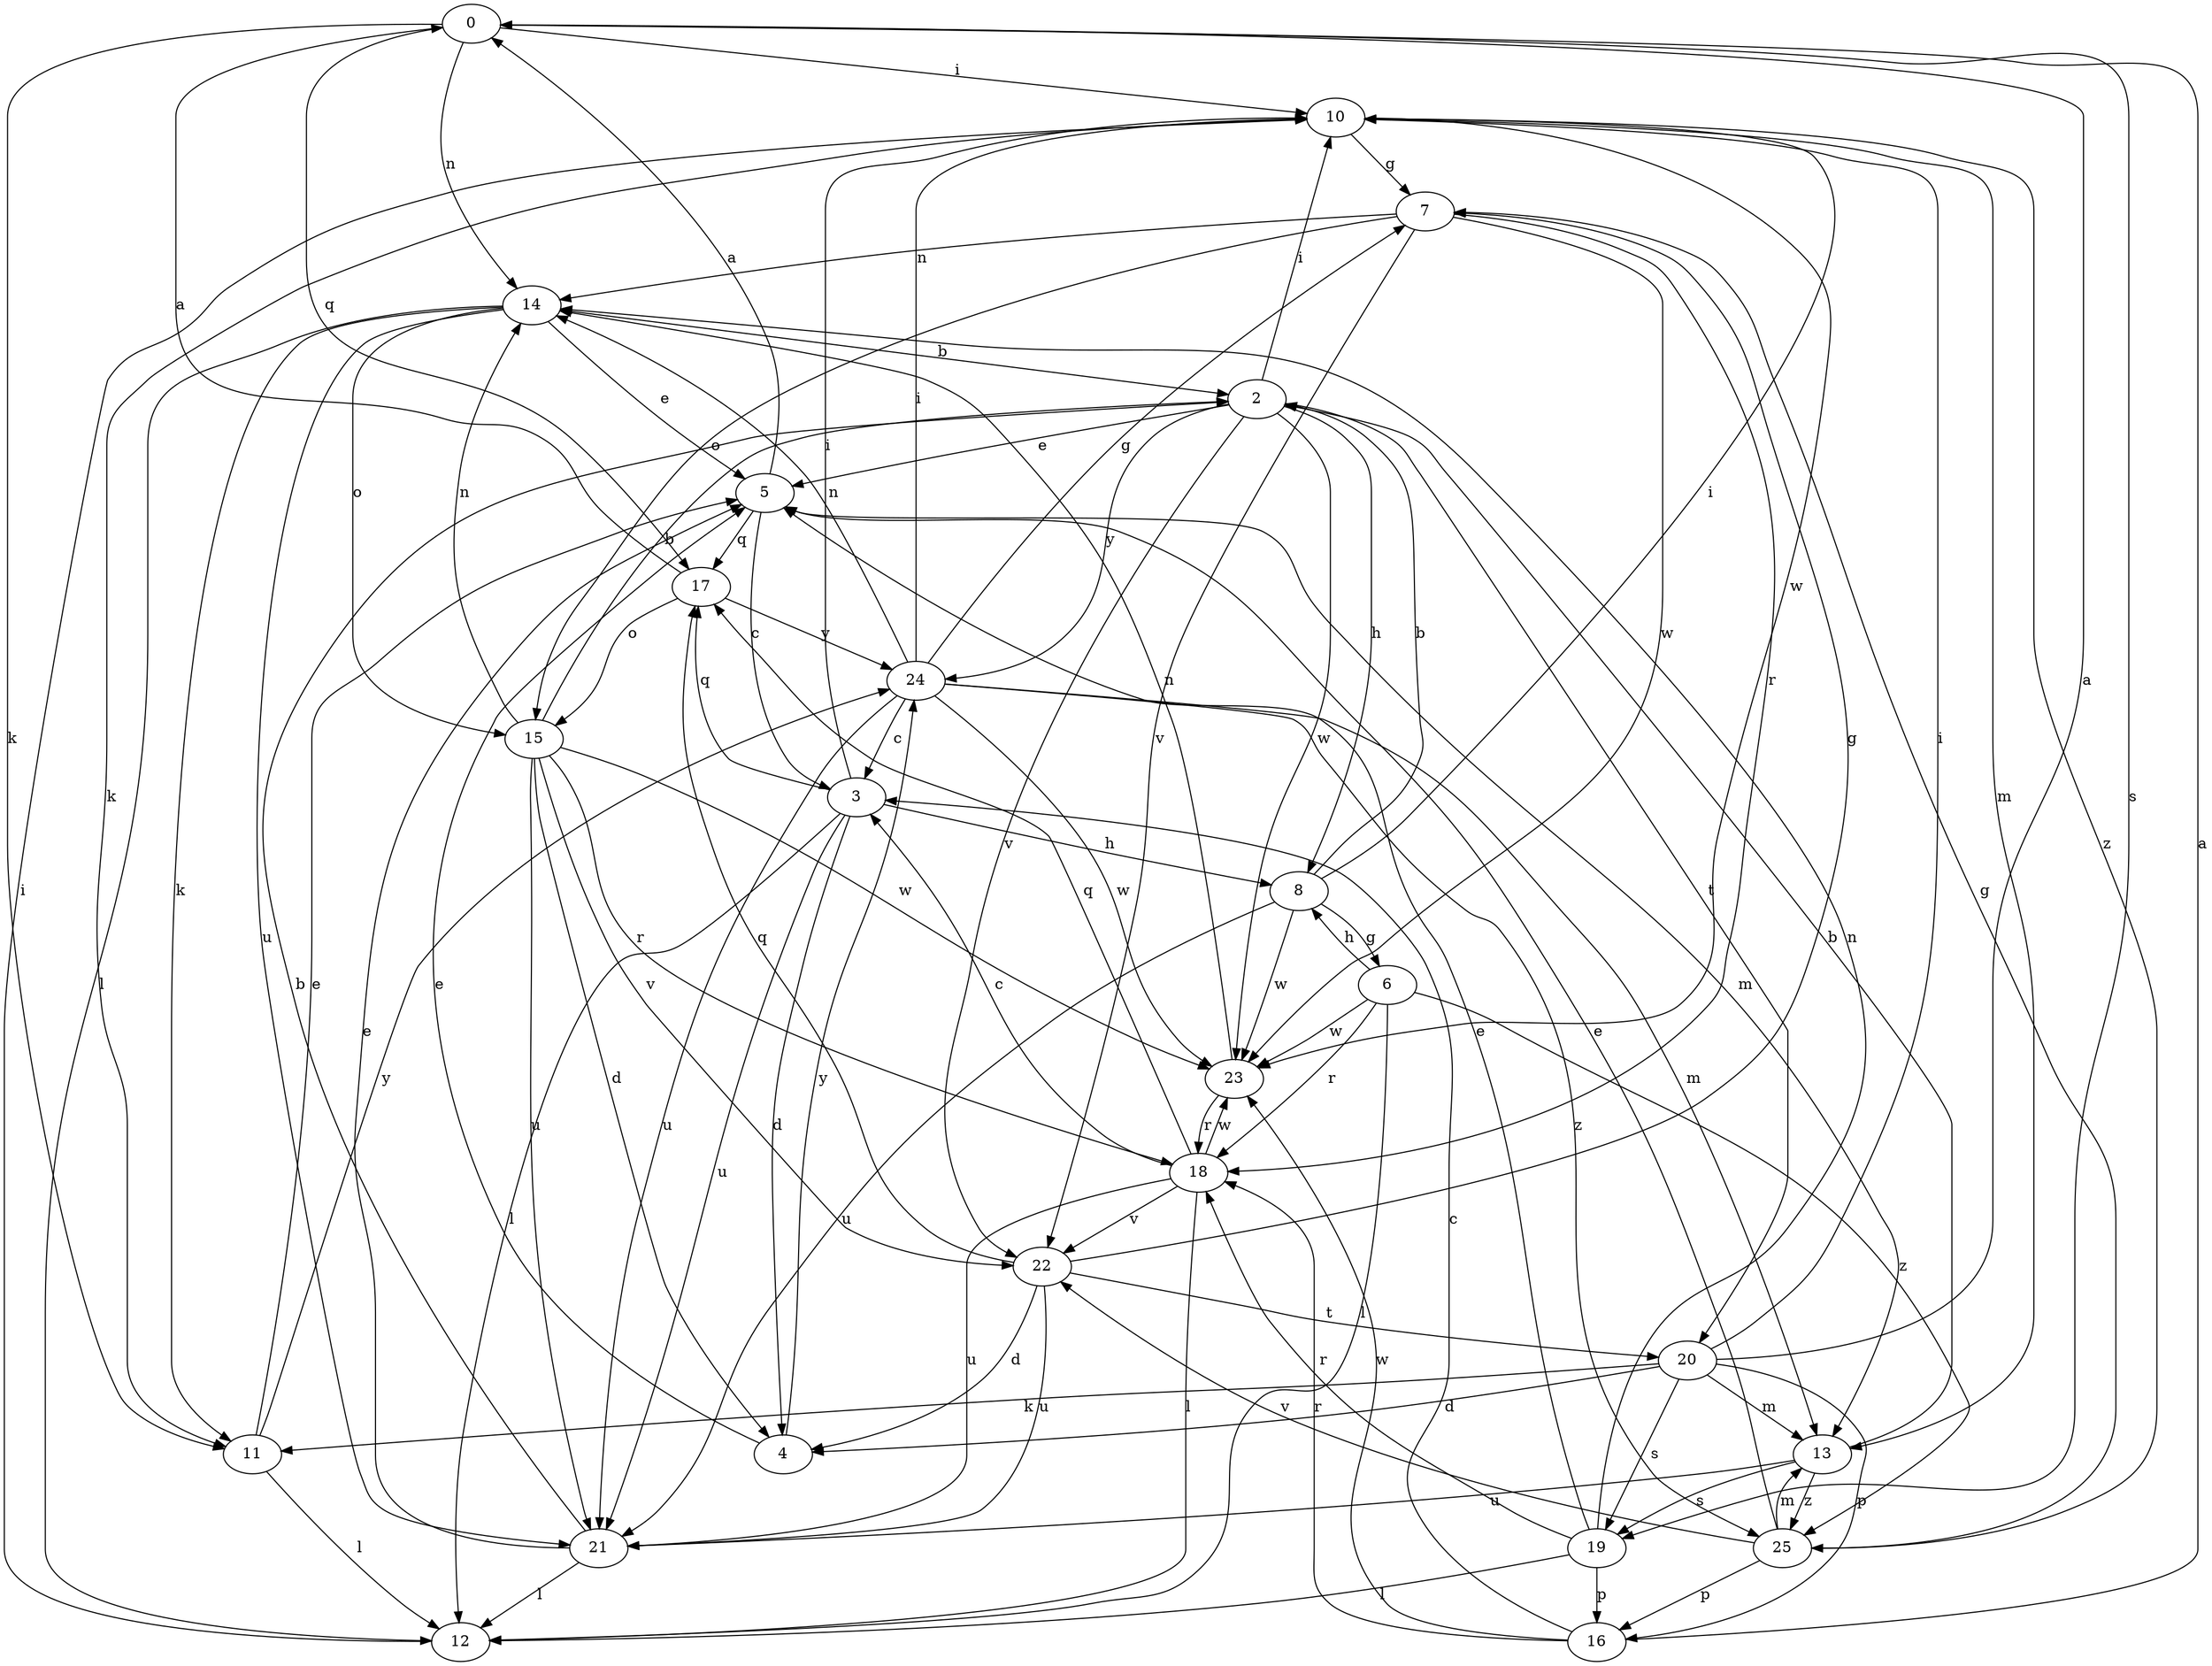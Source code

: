 strict digraph  {
0;
2;
3;
4;
5;
6;
7;
8;
10;
11;
12;
13;
14;
15;
16;
17;
18;
19;
20;
21;
22;
23;
24;
25;
0 -> 10  [label=i];
0 -> 11  [label=k];
0 -> 14  [label=n];
0 -> 17  [label=q];
0 -> 19  [label=s];
2 -> 5  [label=e];
2 -> 8  [label=h];
2 -> 10  [label=i];
2 -> 20  [label=t];
2 -> 22  [label=v];
2 -> 23  [label=w];
2 -> 24  [label=y];
3 -> 4  [label=d];
3 -> 8  [label=h];
3 -> 10  [label=i];
3 -> 12  [label=l];
3 -> 17  [label=q];
3 -> 21  [label=u];
4 -> 5  [label=e];
4 -> 24  [label=y];
5 -> 0  [label=a];
5 -> 3  [label=c];
5 -> 13  [label=m];
5 -> 17  [label=q];
6 -> 8  [label=h];
6 -> 12  [label=l];
6 -> 18  [label=r];
6 -> 23  [label=w];
6 -> 25  [label=z];
7 -> 14  [label=n];
7 -> 15  [label=o];
7 -> 18  [label=r];
7 -> 22  [label=v];
7 -> 23  [label=w];
8 -> 2  [label=b];
8 -> 6  [label=g];
8 -> 10  [label=i];
8 -> 21  [label=u];
8 -> 23  [label=w];
10 -> 7  [label=g];
10 -> 11  [label=k];
10 -> 13  [label=m];
10 -> 23  [label=w];
10 -> 25  [label=z];
11 -> 5  [label=e];
11 -> 12  [label=l];
11 -> 24  [label=y];
12 -> 10  [label=i];
13 -> 2  [label=b];
13 -> 19  [label=s];
13 -> 21  [label=u];
13 -> 25  [label=z];
14 -> 2  [label=b];
14 -> 5  [label=e];
14 -> 11  [label=k];
14 -> 12  [label=l];
14 -> 15  [label=o];
14 -> 21  [label=u];
15 -> 2  [label=b];
15 -> 4  [label=d];
15 -> 14  [label=n];
15 -> 18  [label=r];
15 -> 21  [label=u];
15 -> 22  [label=v];
15 -> 23  [label=w];
16 -> 0  [label=a];
16 -> 3  [label=c];
16 -> 18  [label=r];
16 -> 23  [label=w];
17 -> 0  [label=a];
17 -> 15  [label=o];
17 -> 24  [label=y];
18 -> 3  [label=c];
18 -> 12  [label=l];
18 -> 17  [label=q];
18 -> 21  [label=u];
18 -> 22  [label=v];
18 -> 23  [label=w];
19 -> 5  [label=e];
19 -> 12  [label=l];
19 -> 14  [label=n];
19 -> 16  [label=p];
19 -> 18  [label=r];
20 -> 0  [label=a];
20 -> 4  [label=d];
20 -> 10  [label=i];
20 -> 11  [label=k];
20 -> 13  [label=m];
20 -> 16  [label=p];
20 -> 19  [label=s];
21 -> 2  [label=b];
21 -> 5  [label=e];
21 -> 12  [label=l];
22 -> 4  [label=d];
22 -> 7  [label=g];
22 -> 17  [label=q];
22 -> 20  [label=t];
22 -> 21  [label=u];
23 -> 14  [label=n];
23 -> 18  [label=r];
24 -> 3  [label=c];
24 -> 7  [label=g];
24 -> 10  [label=i];
24 -> 13  [label=m];
24 -> 14  [label=n];
24 -> 21  [label=u];
24 -> 23  [label=w];
24 -> 25  [label=z];
25 -> 5  [label=e];
25 -> 7  [label=g];
25 -> 13  [label=m];
25 -> 16  [label=p];
25 -> 22  [label=v];
}
